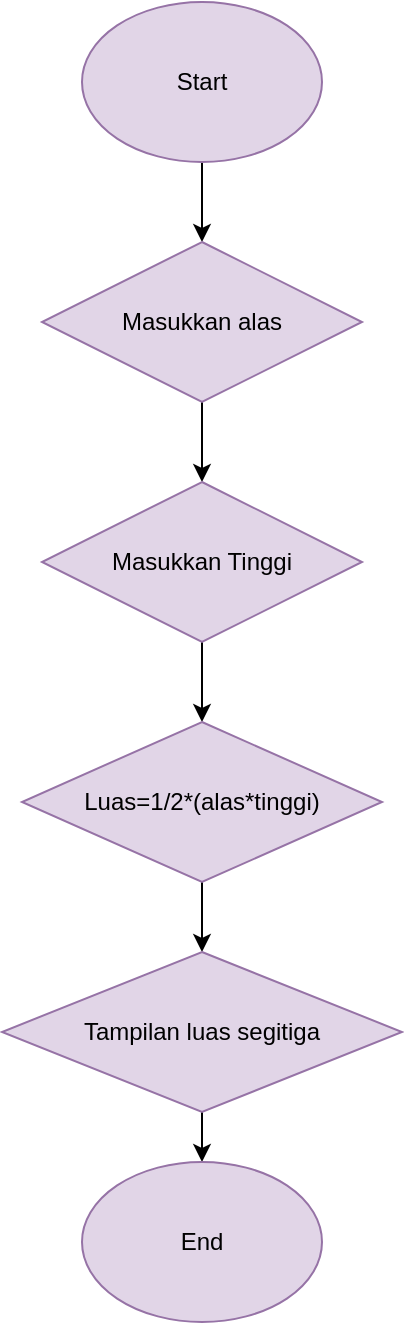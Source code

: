 <mxfile version="13.9.8" type="device"><diagram id="C5RBs43oDa-KdzZeNtuy" name="Page-1"><mxGraphModel dx="1221" dy="724" grid="1" gridSize="10" guides="1" tooltips="1" connect="1" arrows="1" fold="1" page="1" pageScale="1" pageWidth="827" pageHeight="1169" math="0" shadow="0"><root><mxCell id="WIyWlLk6GJQsqaUBKTNV-0"/><mxCell id="WIyWlLk6GJQsqaUBKTNV-1" parent="WIyWlLk6GJQsqaUBKTNV-0"/><mxCell id="g6STcdr_-Ox3AEv8wXEB-2" value="" style="edgeStyle=orthogonalEdgeStyle;rounded=0;orthogonalLoop=1;jettySize=auto;html=1;" edge="1" parent="WIyWlLk6GJQsqaUBKTNV-1" source="g6STcdr_-Ox3AEv8wXEB-0" target="g6STcdr_-Ox3AEv8wXEB-1"><mxGeometry relative="1" as="geometry"/></mxCell><mxCell id="g6STcdr_-Ox3AEv8wXEB-0" value="Start" style="ellipse;whiteSpace=wrap;html=1;fillColor=#e1d5e7;strokeColor=#9673a6;" vertex="1" parent="WIyWlLk6GJQsqaUBKTNV-1"><mxGeometry x="130" y="70" width="120" height="80" as="geometry"/></mxCell><mxCell id="g6STcdr_-Ox3AEv8wXEB-4" value="" style="edgeStyle=orthogonalEdgeStyle;rounded=0;orthogonalLoop=1;jettySize=auto;html=1;" edge="1" parent="WIyWlLk6GJQsqaUBKTNV-1" source="g6STcdr_-Ox3AEv8wXEB-1" target="g6STcdr_-Ox3AEv8wXEB-3"><mxGeometry relative="1" as="geometry"/></mxCell><mxCell id="g6STcdr_-Ox3AEv8wXEB-1" value="Masukkan alas" style="rhombus;whiteSpace=wrap;html=1;fillColor=#e1d5e7;strokeColor=#9673a6;" vertex="1" parent="WIyWlLk6GJQsqaUBKTNV-1"><mxGeometry x="110" y="190" width="160" height="80" as="geometry"/></mxCell><mxCell id="g6STcdr_-Ox3AEv8wXEB-6" value="" style="edgeStyle=orthogonalEdgeStyle;rounded=0;orthogonalLoop=1;jettySize=auto;html=1;" edge="1" parent="WIyWlLk6GJQsqaUBKTNV-1" source="g6STcdr_-Ox3AEv8wXEB-3" target="g6STcdr_-Ox3AEv8wXEB-5"><mxGeometry relative="1" as="geometry"/></mxCell><mxCell id="g6STcdr_-Ox3AEv8wXEB-3" value="Masukkan Tinggi" style="rhombus;whiteSpace=wrap;html=1;fillColor=#e1d5e7;strokeColor=#9673a6;" vertex="1" parent="WIyWlLk6GJQsqaUBKTNV-1"><mxGeometry x="110" y="310" width="160" height="80" as="geometry"/></mxCell><mxCell id="g6STcdr_-Ox3AEv8wXEB-8" value="" style="edgeStyle=orthogonalEdgeStyle;rounded=0;orthogonalLoop=1;jettySize=auto;html=1;" edge="1" parent="WIyWlLk6GJQsqaUBKTNV-1" source="g6STcdr_-Ox3AEv8wXEB-5" target="g6STcdr_-Ox3AEv8wXEB-7"><mxGeometry relative="1" as="geometry"/></mxCell><mxCell id="g6STcdr_-Ox3AEv8wXEB-5" value="Luas=1/2*(alas*tinggi)" style="rhombus;whiteSpace=wrap;html=1;fillColor=#e1d5e7;strokeColor=#9673a6;" vertex="1" parent="WIyWlLk6GJQsqaUBKTNV-1"><mxGeometry x="100" y="430" width="180" height="80" as="geometry"/></mxCell><mxCell id="g6STcdr_-Ox3AEv8wXEB-10" value="" style="edgeStyle=orthogonalEdgeStyle;rounded=0;orthogonalLoop=1;jettySize=auto;html=1;" edge="1" parent="WIyWlLk6GJQsqaUBKTNV-1" source="g6STcdr_-Ox3AEv8wXEB-7" target="g6STcdr_-Ox3AEv8wXEB-9"><mxGeometry relative="1" as="geometry"/></mxCell><mxCell id="g6STcdr_-Ox3AEv8wXEB-7" value="Tampilan luas segitiga" style="rhombus;whiteSpace=wrap;html=1;fillColor=#e1d5e7;strokeColor=#9673a6;" vertex="1" parent="WIyWlLk6GJQsqaUBKTNV-1"><mxGeometry x="90" y="545" width="200" height="80" as="geometry"/></mxCell><mxCell id="g6STcdr_-Ox3AEv8wXEB-9" value="End" style="ellipse;whiteSpace=wrap;html=1;fillColor=#e1d5e7;strokeColor=#9673a6;" vertex="1" parent="WIyWlLk6GJQsqaUBKTNV-1"><mxGeometry x="130" y="650" width="120" height="80" as="geometry"/></mxCell></root></mxGraphModel></diagram></mxfile>